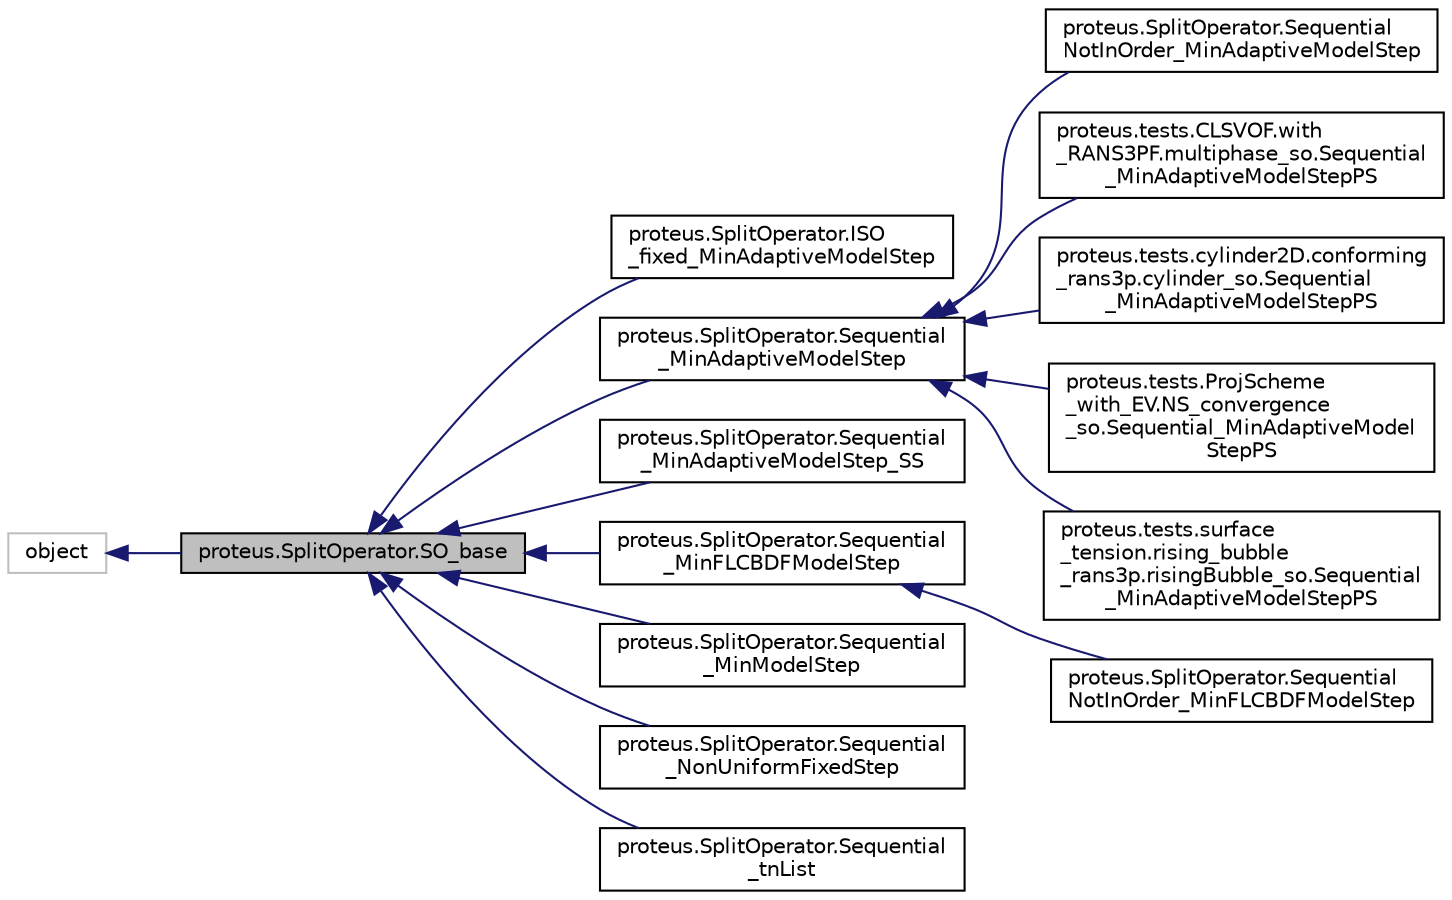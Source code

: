 digraph "proteus.SplitOperator.SO_base"
{
 // LATEX_PDF_SIZE
  edge [fontname="Helvetica",fontsize="10",labelfontname="Helvetica",labelfontsize="10"];
  node [fontname="Helvetica",fontsize="10",shape=record];
  rankdir="LR";
  Node1 [label="proteus.SplitOperator.SO_base",height=0.2,width=0.4,color="black", fillcolor="grey75", style="filled", fontcolor="black",tooltip=" "];
  Node2 -> Node1 [dir="back",color="midnightblue",fontsize="10",style="solid",fontname="Helvetica"];
  Node2 [label="object",height=0.2,width=0.4,color="grey75", fillcolor="white", style="filled",tooltip=" "];
  Node1 -> Node3 [dir="back",color="midnightblue",fontsize="10",style="solid",fontname="Helvetica"];
  Node3 [label="proteus.SplitOperator.ISO\l_fixed_MinAdaptiveModelStep",height=0.2,width=0.4,color="black", fillcolor="white", style="filled",URL="$df/d8b/classproteus_1_1SplitOperator_1_1ISO__fixed__MinAdaptiveModelStep.html",tooltip=" "];
  Node1 -> Node4 [dir="back",color="midnightblue",fontsize="10",style="solid",fontname="Helvetica"];
  Node4 [label="proteus.SplitOperator.Sequential\l_MinAdaptiveModelStep",height=0.2,width=0.4,color="black", fillcolor="white", style="filled",URL="$dc/d0f/classproteus_1_1SplitOperator_1_1Sequential__MinAdaptiveModelStep.html",tooltip=" "];
  Node4 -> Node5 [dir="back",color="midnightblue",fontsize="10",style="solid",fontname="Helvetica"];
  Node5 [label="proteus.SplitOperator.Sequential\lNotInOrder_MinAdaptiveModelStep",height=0.2,width=0.4,color="black", fillcolor="white", style="filled",URL="$de/d84/classproteus_1_1SplitOperator_1_1SequentialNotInOrder__MinAdaptiveModelStep.html",tooltip=" "];
  Node4 -> Node6 [dir="back",color="midnightblue",fontsize="10",style="solid",fontname="Helvetica"];
  Node6 [label="proteus.tests.CLSVOF.with\l_RANS3PF.multiphase_so.Sequential\l_MinAdaptiveModelStepPS",height=0.2,width=0.4,color="black", fillcolor="white", style="filled",URL="$da/d0a/classproteus_1_1tests_1_1CLSVOF_1_1with__RANS3PF_1_1multiphase__so_1_1Sequential__MinAdaptiveModelStepPS.html",tooltip=" "];
  Node4 -> Node7 [dir="back",color="midnightblue",fontsize="10",style="solid",fontname="Helvetica"];
  Node7 [label="proteus.tests.cylinder2D.conforming\l_rans3p.cylinder_so.Sequential\l_MinAdaptiveModelStepPS",height=0.2,width=0.4,color="black", fillcolor="white", style="filled",URL="$d6/db4/classproteus_1_1tests_1_1cylinder2D_1_1conforming__rans3p_1_1cylinder__so_1_1Sequential__MinAdaptiveModelStepPS.html",tooltip=" "];
  Node4 -> Node8 [dir="back",color="midnightblue",fontsize="10",style="solid",fontname="Helvetica"];
  Node8 [label="proteus.tests.ProjScheme\l_with_EV.NS_convergence\l_so.Sequential_MinAdaptiveModel\lStepPS",height=0.2,width=0.4,color="black", fillcolor="white", style="filled",URL="$d0/ded/classproteus_1_1tests_1_1ProjScheme__with__EV_1_1NS__convergence__so_1_1Sequential__MinAdaptiveModelStepPS.html",tooltip=" "];
  Node4 -> Node9 [dir="back",color="midnightblue",fontsize="10",style="solid",fontname="Helvetica"];
  Node9 [label="proteus.tests.surface\l_tension.rising_bubble\l_rans3p.risingBubble_so.Sequential\l_MinAdaptiveModelStepPS",height=0.2,width=0.4,color="black", fillcolor="white", style="filled",URL="$d4/dbc/classproteus_1_1tests_1_1surface__tension_1_1rising__bubble__rans3p_1_1risingBubble__so_1_1Sequential__MinAdaptiveModelStepPS.html",tooltip=" "];
  Node1 -> Node10 [dir="back",color="midnightblue",fontsize="10",style="solid",fontname="Helvetica"];
  Node10 [label="proteus.SplitOperator.Sequential\l_MinAdaptiveModelStep_SS",height=0.2,width=0.4,color="black", fillcolor="white", style="filled",URL="$da/d27/classproteus_1_1SplitOperator_1_1Sequential__MinAdaptiveModelStep__SS.html",tooltip=" "];
  Node1 -> Node11 [dir="back",color="midnightblue",fontsize="10",style="solid",fontname="Helvetica"];
  Node11 [label="proteus.SplitOperator.Sequential\l_MinFLCBDFModelStep",height=0.2,width=0.4,color="black", fillcolor="white", style="filled",URL="$df/dd1/classproteus_1_1SplitOperator_1_1Sequential__MinFLCBDFModelStep.html",tooltip=" "];
  Node11 -> Node12 [dir="back",color="midnightblue",fontsize="10",style="solid",fontname="Helvetica"];
  Node12 [label="proteus.SplitOperator.Sequential\lNotInOrder_MinFLCBDFModelStep",height=0.2,width=0.4,color="black", fillcolor="white", style="filled",URL="$d8/d62/classproteus_1_1SplitOperator_1_1SequentialNotInOrder__MinFLCBDFModelStep.html",tooltip=" "];
  Node1 -> Node13 [dir="back",color="midnightblue",fontsize="10",style="solid",fontname="Helvetica"];
  Node13 [label="proteus.SplitOperator.Sequential\l_MinModelStep",height=0.2,width=0.4,color="black", fillcolor="white", style="filled",URL="$d2/d2a/classproteus_1_1SplitOperator_1_1Sequential__MinModelStep.html",tooltip=" "];
  Node1 -> Node14 [dir="back",color="midnightblue",fontsize="10",style="solid",fontname="Helvetica"];
  Node14 [label="proteus.SplitOperator.Sequential\l_NonUniformFixedStep",height=0.2,width=0.4,color="black", fillcolor="white", style="filled",URL="$d5/d8d/classproteus_1_1SplitOperator_1_1Sequential__NonUniformFixedStep.html",tooltip=" "];
  Node1 -> Node15 [dir="back",color="midnightblue",fontsize="10",style="solid",fontname="Helvetica"];
  Node15 [label="proteus.SplitOperator.Sequential\l_tnList",height=0.2,width=0.4,color="black", fillcolor="white", style="filled",URL="$d7/d5c/classproteus_1_1SplitOperator_1_1Sequential__tnList.html",tooltip=" "];
}
